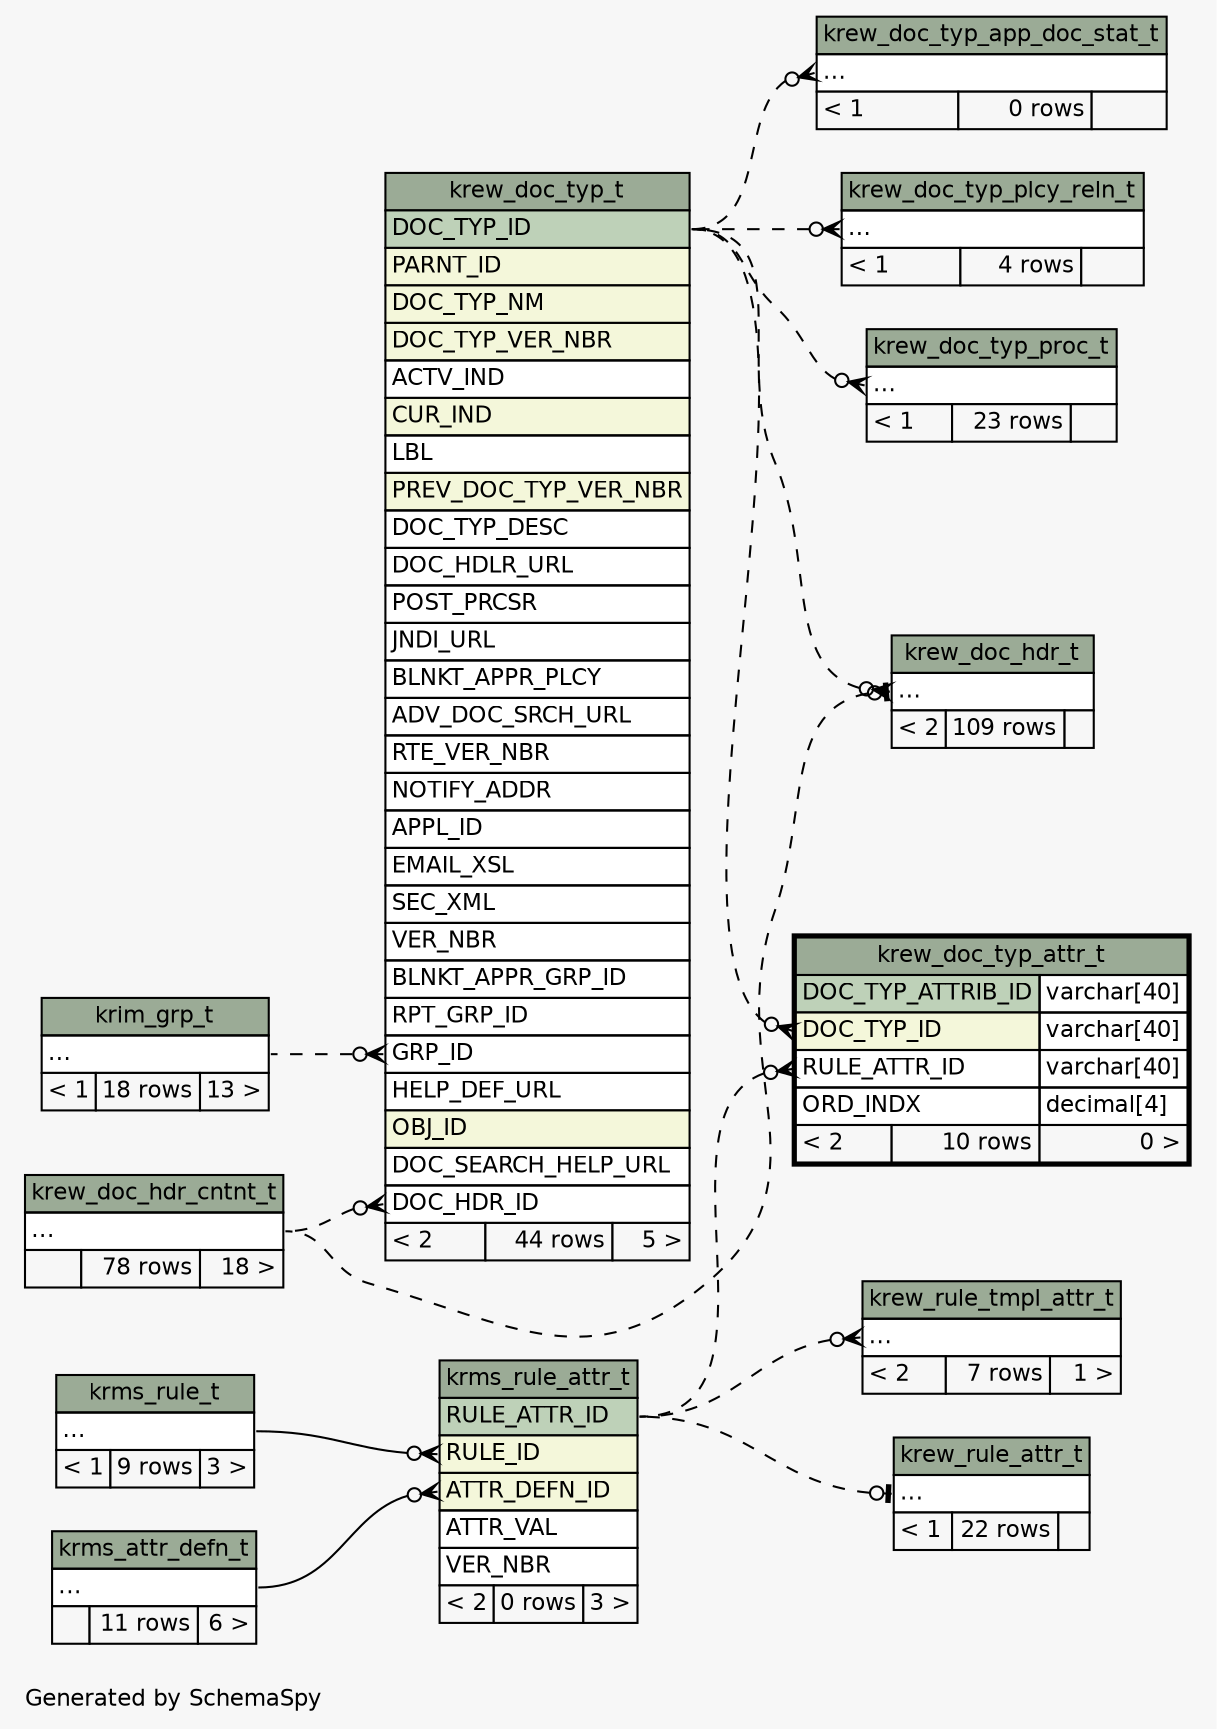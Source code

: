 // dot 2.28.0 on Mac OS X 10.7.2
// SchemaSpy rev 590
digraph "impliedTwoDegreesRelationshipsDiagram" {
  graph [
    rankdir="RL"
    bgcolor="#f7f7f7"
    label="\nGenerated by SchemaSpy"
    labeljust="l"
    nodesep="0.18"
    ranksep="0.46"
    fontname="Helvetica"
    fontsize="11"
  ];
  node [
    fontname="Helvetica"
    fontsize="11"
    shape="plaintext"
  ];
  edge [
    arrowsize="0.8"
  ];
  "krew_doc_hdr_t":"elipses":w -> "krew_doc_hdr_cntnt_t":"elipses":e [arrowhead=none dir=back arrowtail=teeodot style=dashed];
  "krew_doc_hdr_t":"elipses":w -> "krew_doc_typ_t":"DOC_TYP_ID":e [arrowhead=none dir=back arrowtail=crowodot style=dashed];
  "krew_doc_typ_app_doc_stat_t":"elipses":w -> "krew_doc_typ_t":"DOC_TYP_ID":e [arrowhead=none dir=back arrowtail=crowodot style=dashed];
  "krew_doc_typ_attr_t":"DOC_TYP_ID":w -> "krew_doc_typ_t":"DOC_TYP_ID":e [arrowhead=none dir=back arrowtail=crowodot style=dashed];
  "krew_doc_typ_attr_t":"RULE_ATTR_ID":w -> "krms_rule_attr_t":"RULE_ATTR_ID":e [arrowhead=none dir=back arrowtail=crowodot style=dashed];
  "krew_doc_typ_plcy_reln_t":"elipses":w -> "krew_doc_typ_t":"DOC_TYP_ID":e [arrowhead=none dir=back arrowtail=crowodot style=dashed];
  "krew_doc_typ_proc_t":"elipses":w -> "krew_doc_typ_t":"DOC_TYP_ID":e [arrowhead=none dir=back arrowtail=crowodot style=dashed];
  "krew_doc_typ_t":"DOC_HDR_ID":w -> "krew_doc_hdr_cntnt_t":"elipses":e [arrowhead=none dir=back arrowtail=crowodot style=dashed];
  "krew_doc_typ_t":"GRP_ID":w -> "krim_grp_t":"elipses":e [arrowhead=none dir=back arrowtail=crowodot style=dashed];
  "krew_rule_attr_t":"elipses":w -> "krms_rule_attr_t":"RULE_ATTR_ID":e [arrowhead=none dir=back arrowtail=teeodot style=dashed];
  "krew_rule_tmpl_attr_t":"elipses":w -> "krms_rule_attr_t":"RULE_ATTR_ID":e [arrowhead=none dir=back arrowtail=crowodot style=dashed];
  "krms_rule_attr_t":"ATTR_DEFN_ID":w -> "krms_attr_defn_t":"elipses":e [arrowhead=none dir=back arrowtail=crowodot];
  "krms_rule_attr_t":"RULE_ID":w -> "krms_rule_t":"elipses":e [arrowhead=none dir=back arrowtail=crowodot];
  "krew_doc_hdr_cntnt_t" [
    label=<
    <TABLE BORDER="0" CELLBORDER="1" CELLSPACING="0" BGCOLOR="#ffffff">
      <TR><TD COLSPAN="3" BGCOLOR="#9bab96" ALIGN="CENTER">krew_doc_hdr_cntnt_t</TD></TR>
      <TR><TD PORT="elipses" COLSPAN="3" ALIGN="LEFT">...</TD></TR>
      <TR><TD ALIGN="LEFT" BGCOLOR="#f7f7f7">  </TD><TD ALIGN="RIGHT" BGCOLOR="#f7f7f7">78 rows</TD><TD ALIGN="RIGHT" BGCOLOR="#f7f7f7">18 &gt;</TD></TR>
    </TABLE>>
    URL="krew_doc_hdr_cntnt_t.html"
    tooltip="krew_doc_hdr_cntnt_t"
  ];
  "krew_doc_hdr_t" [
    label=<
    <TABLE BORDER="0" CELLBORDER="1" CELLSPACING="0" BGCOLOR="#ffffff">
      <TR><TD COLSPAN="3" BGCOLOR="#9bab96" ALIGN="CENTER">krew_doc_hdr_t</TD></TR>
      <TR><TD PORT="elipses" COLSPAN="3" ALIGN="LEFT">...</TD></TR>
      <TR><TD ALIGN="LEFT" BGCOLOR="#f7f7f7">&lt; 2</TD><TD ALIGN="RIGHT" BGCOLOR="#f7f7f7">109 rows</TD><TD ALIGN="RIGHT" BGCOLOR="#f7f7f7">  </TD></TR>
    </TABLE>>
    URL="krew_doc_hdr_t.html"
    tooltip="krew_doc_hdr_t"
  ];
  "krew_doc_typ_app_doc_stat_t" [
    label=<
    <TABLE BORDER="0" CELLBORDER="1" CELLSPACING="0" BGCOLOR="#ffffff">
      <TR><TD COLSPAN="3" BGCOLOR="#9bab96" ALIGN="CENTER">krew_doc_typ_app_doc_stat_t</TD></TR>
      <TR><TD PORT="elipses" COLSPAN="3" ALIGN="LEFT">...</TD></TR>
      <TR><TD ALIGN="LEFT" BGCOLOR="#f7f7f7">&lt; 1</TD><TD ALIGN="RIGHT" BGCOLOR="#f7f7f7">0 rows</TD><TD ALIGN="RIGHT" BGCOLOR="#f7f7f7">  </TD></TR>
    </TABLE>>
    URL="krew_doc_typ_app_doc_stat_t.html"
    tooltip="krew_doc_typ_app_doc_stat_t"
  ];
  "krew_doc_typ_attr_t" [
    label=<
    <TABLE BORDER="2" CELLBORDER="1" CELLSPACING="0" BGCOLOR="#ffffff">
      <TR><TD COLSPAN="3" BGCOLOR="#9bab96" ALIGN="CENTER">krew_doc_typ_attr_t</TD></TR>
      <TR><TD PORT="DOC_TYP_ATTRIB_ID" COLSPAN="2" BGCOLOR="#bed1b8" ALIGN="LEFT">DOC_TYP_ATTRIB_ID</TD><TD PORT="DOC_TYP_ATTRIB_ID.type" ALIGN="LEFT">varchar[40]</TD></TR>
      <TR><TD PORT="DOC_TYP_ID" COLSPAN="2" BGCOLOR="#f4f7da" ALIGN="LEFT">DOC_TYP_ID</TD><TD PORT="DOC_TYP_ID.type" ALIGN="LEFT">varchar[40]</TD></TR>
      <TR><TD PORT="RULE_ATTR_ID" COLSPAN="2" ALIGN="LEFT">RULE_ATTR_ID</TD><TD PORT="RULE_ATTR_ID.type" ALIGN="LEFT">varchar[40]</TD></TR>
      <TR><TD PORT="ORD_INDX" COLSPAN="2" ALIGN="LEFT">ORD_INDX</TD><TD PORT="ORD_INDX.type" ALIGN="LEFT">decimal[4]</TD></TR>
      <TR><TD ALIGN="LEFT" BGCOLOR="#f7f7f7">&lt; 2</TD><TD ALIGN="RIGHT" BGCOLOR="#f7f7f7">10 rows</TD><TD ALIGN="RIGHT" BGCOLOR="#f7f7f7">0 &gt;</TD></TR>
    </TABLE>>
    URL="krew_doc_typ_attr_t.html"
    tooltip="krew_doc_typ_attr_t"
  ];
  "krew_doc_typ_plcy_reln_t" [
    label=<
    <TABLE BORDER="0" CELLBORDER="1" CELLSPACING="0" BGCOLOR="#ffffff">
      <TR><TD COLSPAN="3" BGCOLOR="#9bab96" ALIGN="CENTER">krew_doc_typ_plcy_reln_t</TD></TR>
      <TR><TD PORT="elipses" COLSPAN="3" ALIGN="LEFT">...</TD></TR>
      <TR><TD ALIGN="LEFT" BGCOLOR="#f7f7f7">&lt; 1</TD><TD ALIGN="RIGHT" BGCOLOR="#f7f7f7">4 rows</TD><TD ALIGN="RIGHT" BGCOLOR="#f7f7f7">  </TD></TR>
    </TABLE>>
    URL="krew_doc_typ_plcy_reln_t.html"
    tooltip="krew_doc_typ_plcy_reln_t"
  ];
  "krew_doc_typ_proc_t" [
    label=<
    <TABLE BORDER="0" CELLBORDER="1" CELLSPACING="0" BGCOLOR="#ffffff">
      <TR><TD COLSPAN="3" BGCOLOR="#9bab96" ALIGN="CENTER">krew_doc_typ_proc_t</TD></TR>
      <TR><TD PORT="elipses" COLSPAN="3" ALIGN="LEFT">...</TD></TR>
      <TR><TD ALIGN="LEFT" BGCOLOR="#f7f7f7">&lt; 1</TD><TD ALIGN="RIGHT" BGCOLOR="#f7f7f7">23 rows</TD><TD ALIGN="RIGHT" BGCOLOR="#f7f7f7">  </TD></TR>
    </TABLE>>
    URL="krew_doc_typ_proc_t.html"
    tooltip="krew_doc_typ_proc_t"
  ];
  "krew_doc_typ_t" [
    label=<
    <TABLE BORDER="0" CELLBORDER="1" CELLSPACING="0" BGCOLOR="#ffffff">
      <TR><TD COLSPAN="3" BGCOLOR="#9bab96" ALIGN="CENTER">krew_doc_typ_t</TD></TR>
      <TR><TD PORT="DOC_TYP_ID" COLSPAN="3" BGCOLOR="#bed1b8" ALIGN="LEFT">DOC_TYP_ID</TD></TR>
      <TR><TD PORT="PARNT_ID" COLSPAN="3" BGCOLOR="#f4f7da" ALIGN="LEFT">PARNT_ID</TD></TR>
      <TR><TD PORT="DOC_TYP_NM" COLSPAN="3" BGCOLOR="#f4f7da" ALIGN="LEFT">DOC_TYP_NM</TD></TR>
      <TR><TD PORT="DOC_TYP_VER_NBR" COLSPAN="3" BGCOLOR="#f4f7da" ALIGN="LEFT">DOC_TYP_VER_NBR</TD></TR>
      <TR><TD PORT="ACTV_IND" COLSPAN="3" ALIGN="LEFT">ACTV_IND</TD></TR>
      <TR><TD PORT="CUR_IND" COLSPAN="3" BGCOLOR="#f4f7da" ALIGN="LEFT">CUR_IND</TD></TR>
      <TR><TD PORT="LBL" COLSPAN="3" ALIGN="LEFT">LBL</TD></TR>
      <TR><TD PORT="PREV_DOC_TYP_VER_NBR" COLSPAN="3" BGCOLOR="#f4f7da" ALIGN="LEFT">PREV_DOC_TYP_VER_NBR</TD></TR>
      <TR><TD PORT="DOC_TYP_DESC" COLSPAN="3" ALIGN="LEFT">DOC_TYP_DESC</TD></TR>
      <TR><TD PORT="DOC_HDLR_URL" COLSPAN="3" ALIGN="LEFT">DOC_HDLR_URL</TD></TR>
      <TR><TD PORT="POST_PRCSR" COLSPAN="3" ALIGN="LEFT">POST_PRCSR</TD></TR>
      <TR><TD PORT="JNDI_URL" COLSPAN="3" ALIGN="LEFT">JNDI_URL</TD></TR>
      <TR><TD PORT="BLNKT_APPR_PLCY" COLSPAN="3" ALIGN="LEFT">BLNKT_APPR_PLCY</TD></TR>
      <TR><TD PORT="ADV_DOC_SRCH_URL" COLSPAN="3" ALIGN="LEFT">ADV_DOC_SRCH_URL</TD></TR>
      <TR><TD PORT="RTE_VER_NBR" COLSPAN="3" ALIGN="LEFT">RTE_VER_NBR</TD></TR>
      <TR><TD PORT="NOTIFY_ADDR" COLSPAN="3" ALIGN="LEFT">NOTIFY_ADDR</TD></TR>
      <TR><TD PORT="APPL_ID" COLSPAN="3" ALIGN="LEFT">APPL_ID</TD></TR>
      <TR><TD PORT="EMAIL_XSL" COLSPAN="3" ALIGN="LEFT">EMAIL_XSL</TD></TR>
      <TR><TD PORT="SEC_XML" COLSPAN="3" ALIGN="LEFT">SEC_XML</TD></TR>
      <TR><TD PORT="VER_NBR" COLSPAN="3" ALIGN="LEFT">VER_NBR</TD></TR>
      <TR><TD PORT="BLNKT_APPR_GRP_ID" COLSPAN="3" ALIGN="LEFT">BLNKT_APPR_GRP_ID</TD></TR>
      <TR><TD PORT="RPT_GRP_ID" COLSPAN="3" ALIGN="LEFT">RPT_GRP_ID</TD></TR>
      <TR><TD PORT="GRP_ID" COLSPAN="3" ALIGN="LEFT">GRP_ID</TD></TR>
      <TR><TD PORT="HELP_DEF_URL" COLSPAN="3" ALIGN="LEFT">HELP_DEF_URL</TD></TR>
      <TR><TD PORT="OBJ_ID" COLSPAN="3" BGCOLOR="#f4f7da" ALIGN="LEFT">OBJ_ID</TD></TR>
      <TR><TD PORT="DOC_SEARCH_HELP_URL" COLSPAN="3" ALIGN="LEFT">DOC_SEARCH_HELP_URL</TD></TR>
      <TR><TD PORT="DOC_HDR_ID" COLSPAN="3" ALIGN="LEFT">DOC_HDR_ID</TD></TR>
      <TR><TD ALIGN="LEFT" BGCOLOR="#f7f7f7">&lt; 2</TD><TD ALIGN="RIGHT" BGCOLOR="#f7f7f7">44 rows</TD><TD ALIGN="RIGHT" BGCOLOR="#f7f7f7">5 &gt;</TD></TR>
    </TABLE>>
    URL="krew_doc_typ_t.html"
    tooltip="krew_doc_typ_t"
  ];
  "krew_rule_attr_t" [
    label=<
    <TABLE BORDER="0" CELLBORDER="1" CELLSPACING="0" BGCOLOR="#ffffff">
      <TR><TD COLSPAN="3" BGCOLOR="#9bab96" ALIGN="CENTER">krew_rule_attr_t</TD></TR>
      <TR><TD PORT="elipses" COLSPAN="3" ALIGN="LEFT">...</TD></TR>
      <TR><TD ALIGN="LEFT" BGCOLOR="#f7f7f7">&lt; 1</TD><TD ALIGN="RIGHT" BGCOLOR="#f7f7f7">22 rows</TD><TD ALIGN="RIGHT" BGCOLOR="#f7f7f7">  </TD></TR>
    </TABLE>>
    URL="krew_rule_attr_t.html"
    tooltip="krew_rule_attr_t"
  ];
  "krew_rule_tmpl_attr_t" [
    label=<
    <TABLE BORDER="0" CELLBORDER="1" CELLSPACING="0" BGCOLOR="#ffffff">
      <TR><TD COLSPAN="3" BGCOLOR="#9bab96" ALIGN="CENTER">krew_rule_tmpl_attr_t</TD></TR>
      <TR><TD PORT="elipses" COLSPAN="3" ALIGN="LEFT">...</TD></TR>
      <TR><TD ALIGN="LEFT" BGCOLOR="#f7f7f7">&lt; 2</TD><TD ALIGN="RIGHT" BGCOLOR="#f7f7f7">7 rows</TD><TD ALIGN="RIGHT" BGCOLOR="#f7f7f7">1 &gt;</TD></TR>
    </TABLE>>
    URL="krew_rule_tmpl_attr_t.html"
    tooltip="krew_rule_tmpl_attr_t"
  ];
  "krim_grp_t" [
    label=<
    <TABLE BORDER="0" CELLBORDER="1" CELLSPACING="0" BGCOLOR="#ffffff">
      <TR><TD COLSPAN="3" BGCOLOR="#9bab96" ALIGN="CENTER">krim_grp_t</TD></TR>
      <TR><TD PORT="elipses" COLSPAN="3" ALIGN="LEFT">...</TD></TR>
      <TR><TD ALIGN="LEFT" BGCOLOR="#f7f7f7">&lt; 1</TD><TD ALIGN="RIGHT" BGCOLOR="#f7f7f7">18 rows</TD><TD ALIGN="RIGHT" BGCOLOR="#f7f7f7">13 &gt;</TD></TR>
    </TABLE>>
    URL="krim_grp_t.html"
    tooltip="krim_grp_t"
  ];
  "krms_attr_defn_t" [
    label=<
    <TABLE BORDER="0" CELLBORDER="1" CELLSPACING="0" BGCOLOR="#ffffff">
      <TR><TD COLSPAN="3" BGCOLOR="#9bab96" ALIGN="CENTER">krms_attr_defn_t</TD></TR>
      <TR><TD PORT="elipses" COLSPAN="3" ALIGN="LEFT">...</TD></TR>
      <TR><TD ALIGN="LEFT" BGCOLOR="#f7f7f7">  </TD><TD ALIGN="RIGHT" BGCOLOR="#f7f7f7">11 rows</TD><TD ALIGN="RIGHT" BGCOLOR="#f7f7f7">6 &gt;</TD></TR>
    </TABLE>>
    URL="krms_attr_defn_t.html"
    tooltip="krms_attr_defn_t"
  ];
  "krms_rule_attr_t" [
    label=<
    <TABLE BORDER="0" CELLBORDER="1" CELLSPACING="0" BGCOLOR="#ffffff">
      <TR><TD COLSPAN="3" BGCOLOR="#9bab96" ALIGN="CENTER">krms_rule_attr_t</TD></TR>
      <TR><TD PORT="RULE_ATTR_ID" COLSPAN="3" BGCOLOR="#bed1b8" ALIGN="LEFT">RULE_ATTR_ID</TD></TR>
      <TR><TD PORT="RULE_ID" COLSPAN="3" BGCOLOR="#f4f7da" ALIGN="LEFT">RULE_ID</TD></TR>
      <TR><TD PORT="ATTR_DEFN_ID" COLSPAN="3" BGCOLOR="#f4f7da" ALIGN="LEFT">ATTR_DEFN_ID</TD></TR>
      <TR><TD PORT="ATTR_VAL" COLSPAN="3" ALIGN="LEFT">ATTR_VAL</TD></TR>
      <TR><TD PORT="VER_NBR" COLSPAN="3" ALIGN="LEFT">VER_NBR</TD></TR>
      <TR><TD ALIGN="LEFT" BGCOLOR="#f7f7f7">&lt; 2</TD><TD ALIGN="RIGHT" BGCOLOR="#f7f7f7">0 rows</TD><TD ALIGN="RIGHT" BGCOLOR="#f7f7f7">3 &gt;</TD></TR>
    </TABLE>>
    URL="krms_rule_attr_t.html"
    tooltip="krms_rule_attr_t"
  ];
  "krms_rule_t" [
    label=<
    <TABLE BORDER="0" CELLBORDER="1" CELLSPACING="0" BGCOLOR="#ffffff">
      <TR><TD COLSPAN="3" BGCOLOR="#9bab96" ALIGN="CENTER">krms_rule_t</TD></TR>
      <TR><TD PORT="elipses" COLSPAN="3" ALIGN="LEFT">...</TD></TR>
      <TR><TD ALIGN="LEFT" BGCOLOR="#f7f7f7">&lt; 1</TD><TD ALIGN="RIGHT" BGCOLOR="#f7f7f7">9 rows</TD><TD ALIGN="RIGHT" BGCOLOR="#f7f7f7">3 &gt;</TD></TR>
    </TABLE>>
    URL="krms_rule_t.html"
    tooltip="krms_rule_t"
  ];
}
